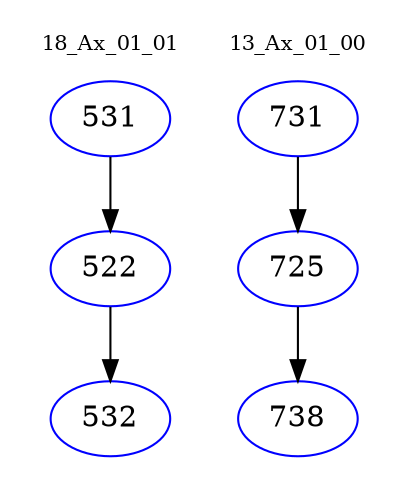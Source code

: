 digraph{
subgraph cluster_0 {
color = white
label = "18_Ax_01_01";
fontsize=10;
T0_531 [label="531", color="blue"]
T0_531 -> T0_522 [color="black"]
T0_522 [label="522", color="blue"]
T0_522 -> T0_532 [color="black"]
T0_532 [label="532", color="blue"]
}
subgraph cluster_1 {
color = white
label = "13_Ax_01_00";
fontsize=10;
T1_731 [label="731", color="blue"]
T1_731 -> T1_725 [color="black"]
T1_725 [label="725", color="blue"]
T1_725 -> T1_738 [color="black"]
T1_738 [label="738", color="blue"]
}
}
